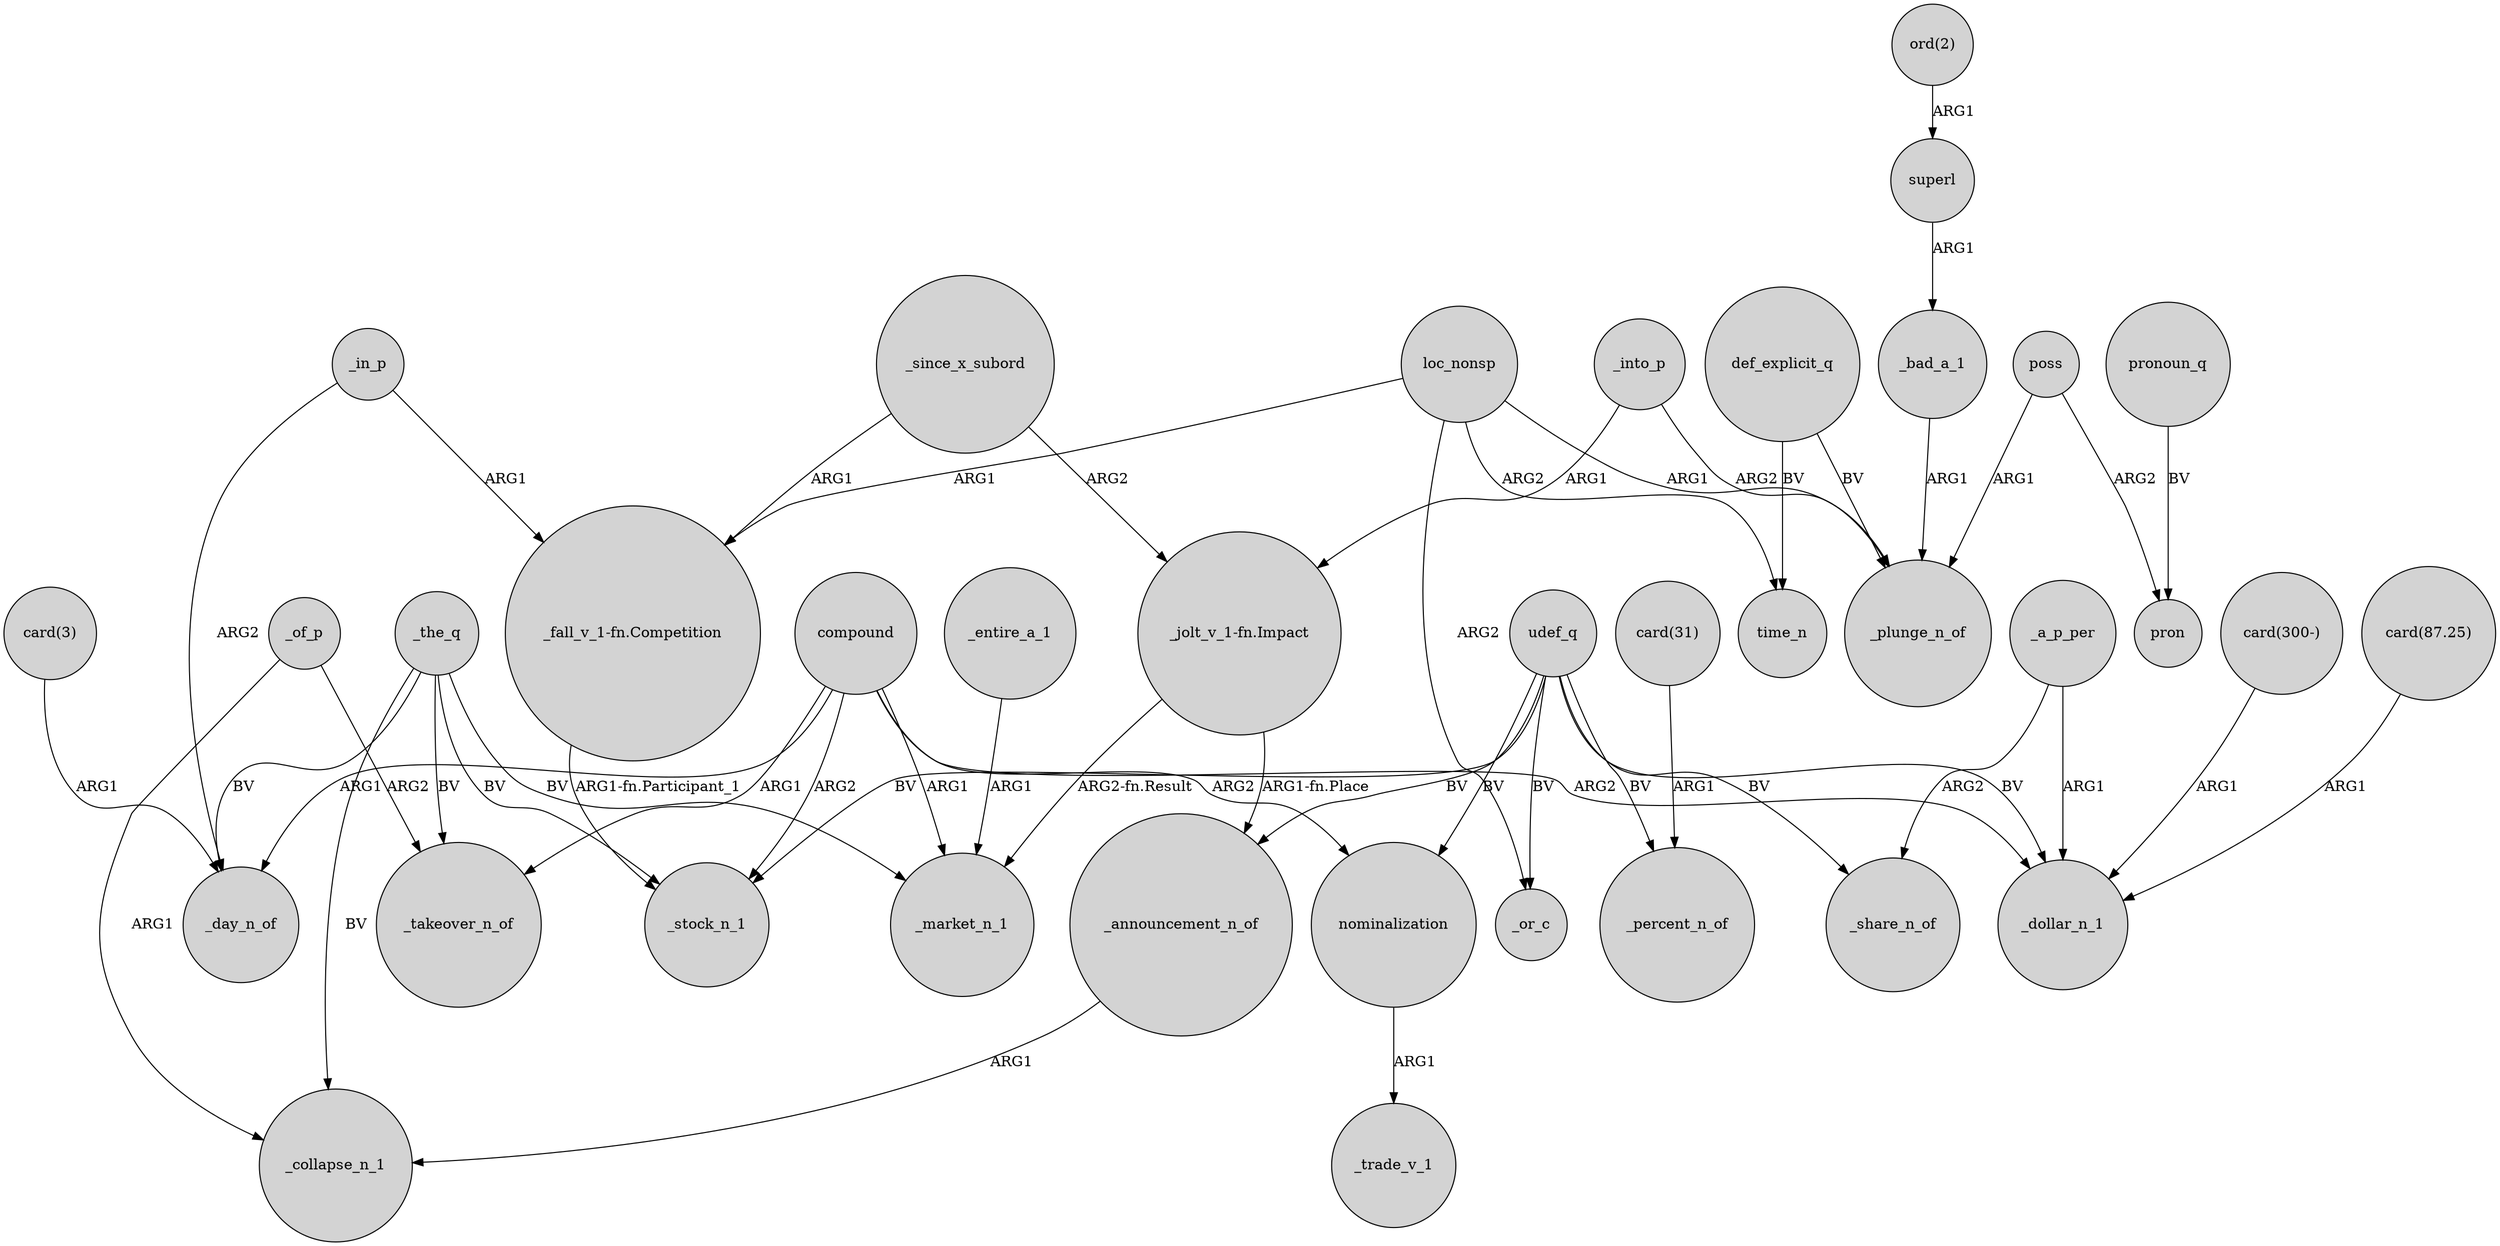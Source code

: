 digraph {
	node [shape=circle style=filled]
	"card(31)" -> _percent_n_of [label=ARG1]
	def_explicit_q -> _plunge_n_of [label=BV]
	_in_p -> "_fall_v_1-fn.Competition" [label=ARG1]
	_since_x_subord -> "_jolt_v_1-fn.Impact" [label=ARG2]
	"card(3)" -> _day_n_of [label=ARG1]
	loc_nonsp -> "_fall_v_1-fn.Competition" [label=ARG1]
	_of_p -> _collapse_n_1 [label=ARG1]
	udef_q -> nominalization [label=BV]
	_into_p -> "_jolt_v_1-fn.Impact" [label=ARG1]
	compound -> _dollar_n_1 [label=ARG2]
	_bad_a_1 -> _plunge_n_of [label=ARG1]
	"card(300-)" -> _dollar_n_1 [label=ARG1]
	"card(87.25)" -> _dollar_n_1 [label=ARG1]
	_the_q -> _market_n_1 [label=BV]
	compound -> nominalization [label=ARG2]
	udef_q -> _or_c [label=BV]
	compound -> _takeover_n_of [label=ARG1]
	pronoun_q -> pron [label=BV]
	"_jolt_v_1-fn.Impact" -> _announcement_n_of [label="ARG1-fn.Place"]
	udef_q -> _announcement_n_of [label=BV]
	_the_q -> _stock_n_1 [label=BV]
	poss -> pron [label=ARG2]
	udef_q -> _stock_n_1 [label=BV]
	_announcement_n_of -> _collapse_n_1 [label=ARG1]
	_a_p_per -> _share_n_of [label=ARG2]
	_into_p -> _plunge_n_of [label=ARG2]
	_the_q -> _day_n_of [label=BV]
	_in_p -> _day_n_of [label=ARG2]
	udef_q -> _percent_n_of [label=BV]
	"ord(2)" -> superl [label=ARG1]
	udef_q -> _share_n_of [label=BV]
	compound -> _stock_n_1 [label=ARG2]
	udef_q -> _dollar_n_1 [label=BV]
	_the_q -> _takeover_n_of [label=BV]
	_the_q -> _collapse_n_1 [label=BV]
	"_fall_v_1-fn.Competition" -> _stock_n_1 [label="ARG1-fn.Participant_1"]
	_a_p_per -> _dollar_n_1 [label=ARG1]
	"_jolt_v_1-fn.Impact" -> _market_n_1 [label="ARG2-fn.Result"]
	loc_nonsp -> _plunge_n_of [label=ARG1]
	compound -> _day_n_of [label=ARG1]
	def_explicit_q -> time_n [label=BV]
	loc_nonsp -> time_n [label=ARG2]
	_entire_a_1 -> _market_n_1 [label=ARG1]
	_since_x_subord -> "_fall_v_1-fn.Competition" [label=ARG1]
	compound -> _market_n_1 [label=ARG1]
	_of_p -> _takeover_n_of [label=ARG2]
	loc_nonsp -> _or_c [label=ARG2]
	nominalization -> _trade_v_1 [label=ARG1]
	superl -> _bad_a_1 [label=ARG1]
	poss -> _plunge_n_of [label=ARG1]
}
